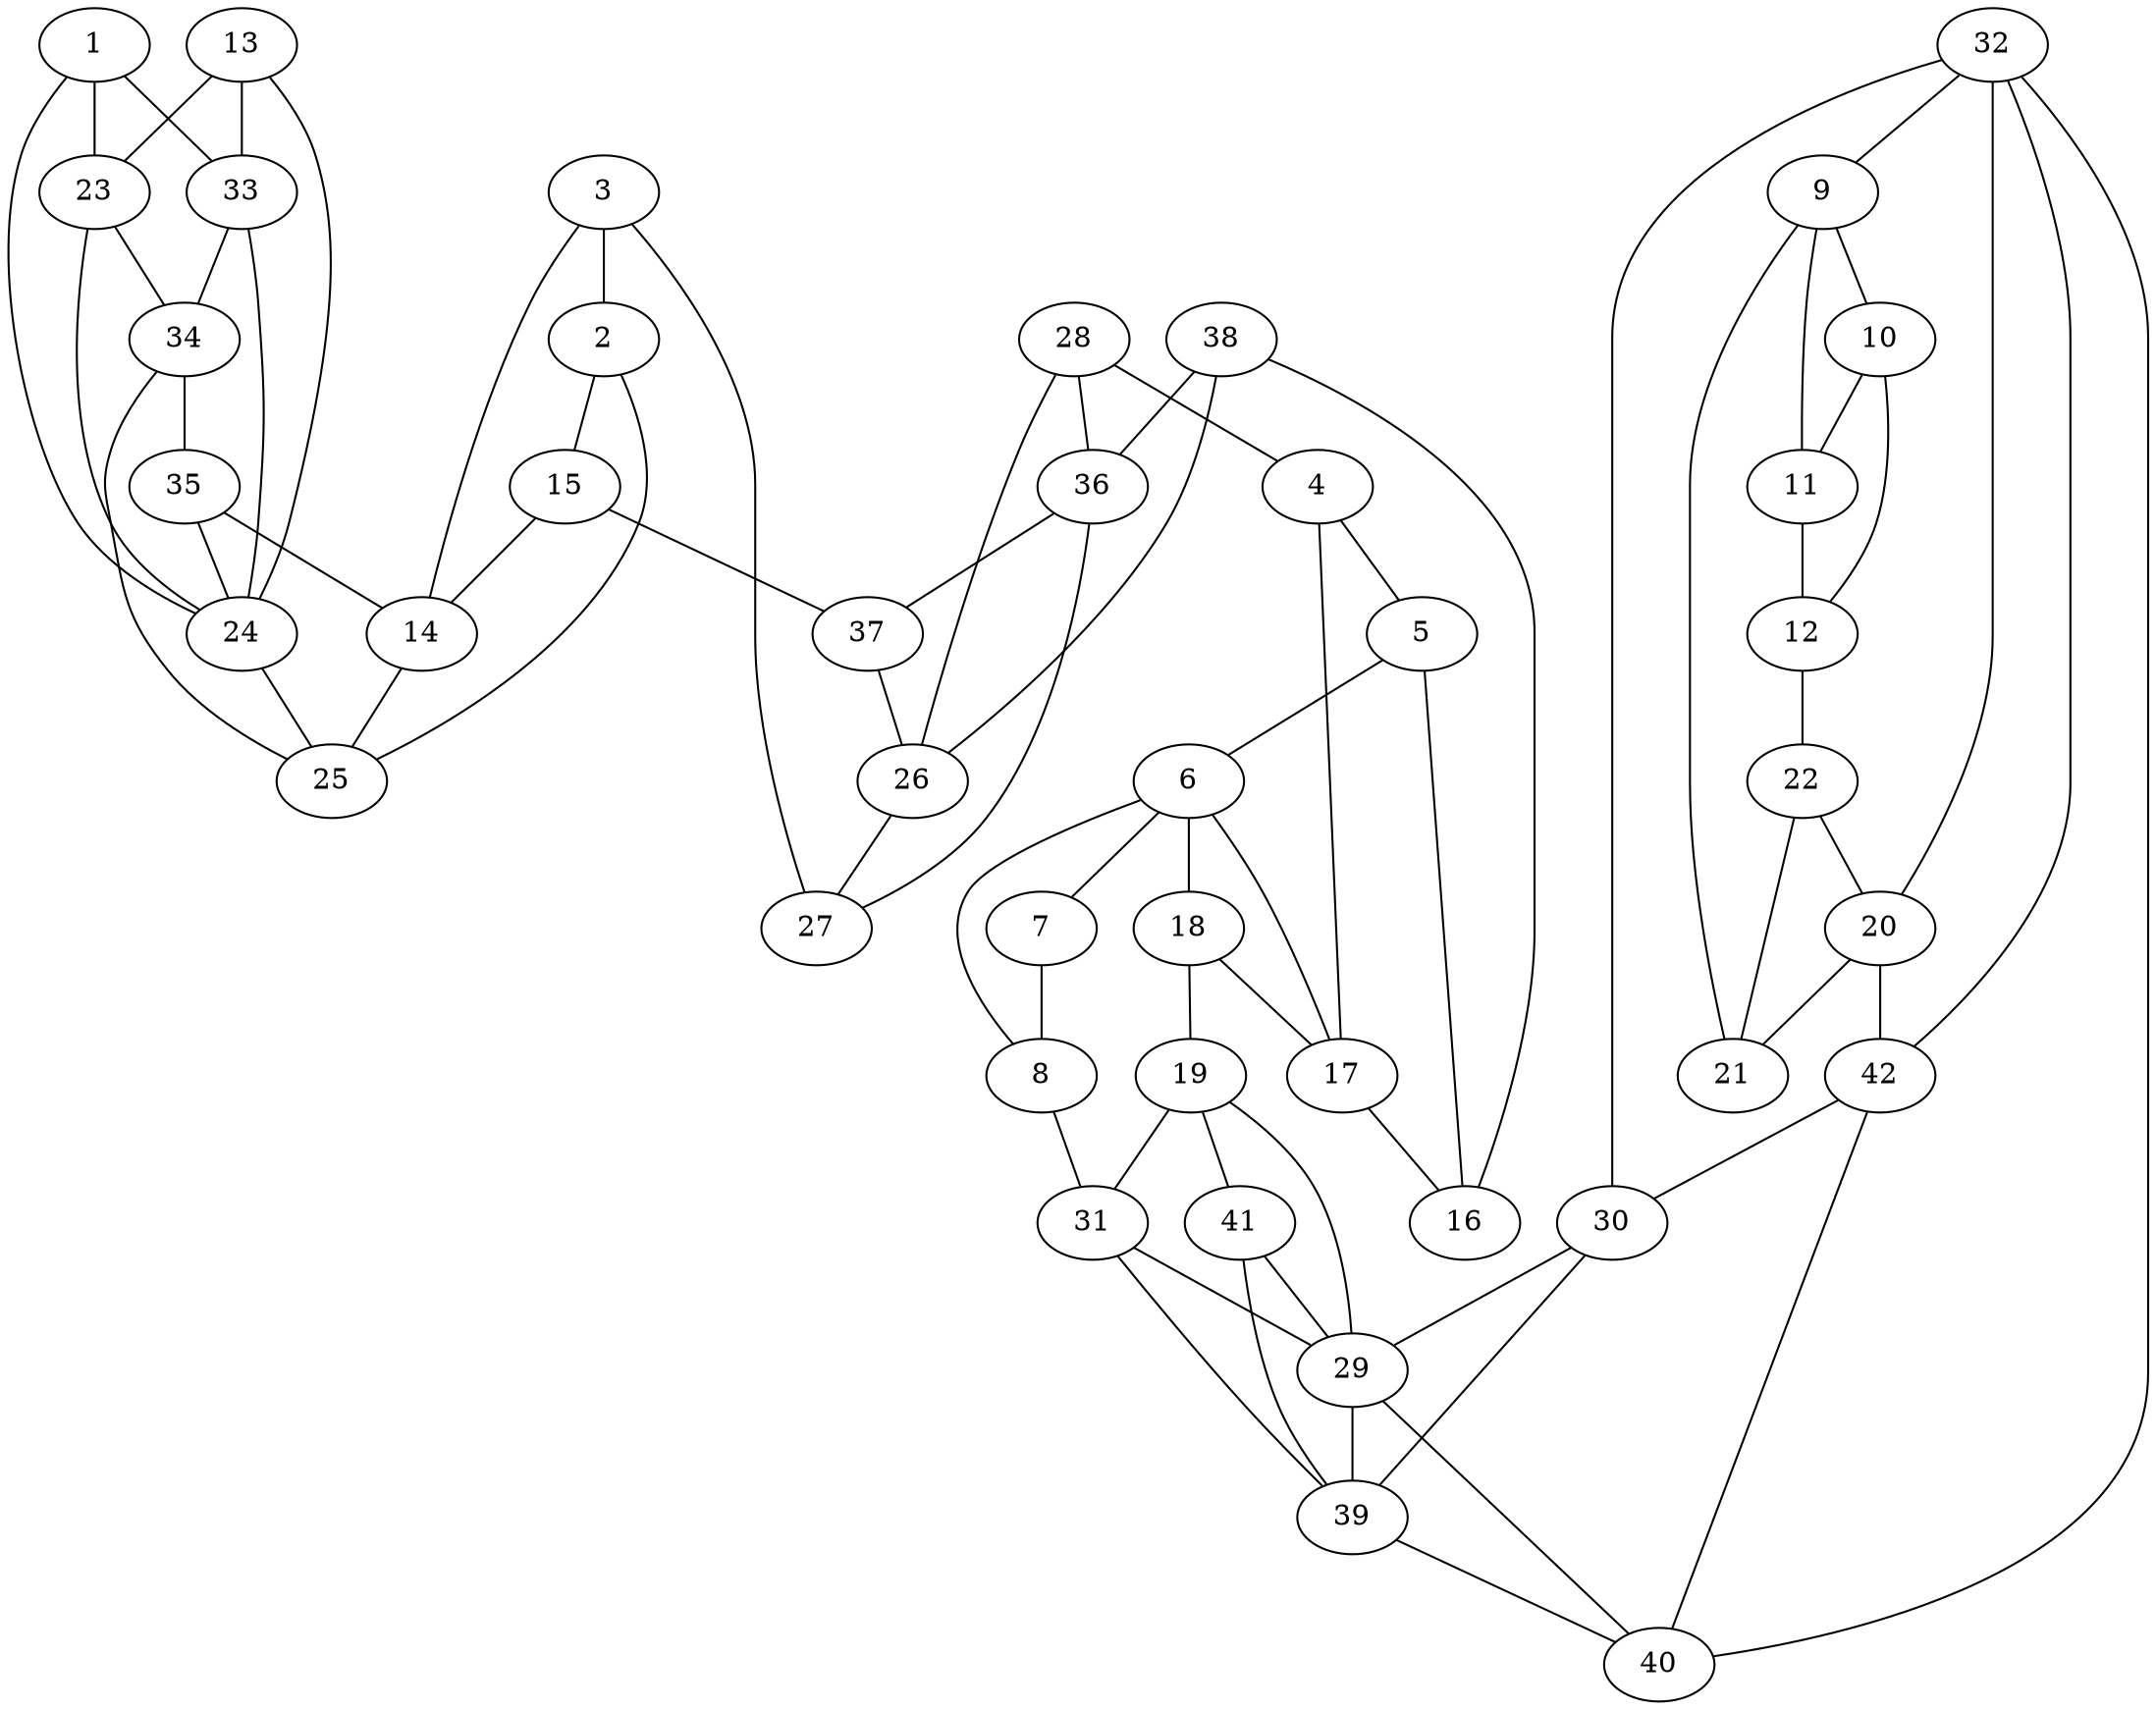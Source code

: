 graph pdb1j7u {
	1	 [aaLength=8,
		sequence=SPELKKLI,
		type=0];
	23	 [aaLength=4,
		sequence=RCVK,
		type=1];
	1 -- 23	 [distance0="22.7404",
		frequency=1,
		type0=1];
	24	 [aaLength=6,
		sequence=KVYKLV,
		type=1];
	1 -- 24	 [distance0="30.41588",
		frequency=1,
		type0=3];
	33	 [aaLength=4,
		sequence=RCVK,
		type=1];
	1 -- 33	 [distance0="22.7404",
		frequency=1,
		type0=2];
	2	 [aaLength=5,
		sequence=DSRYK,
		type=0];
	15	 [aaLength=12,
		sequence=DVEREKDMMLWL,
		type=0];
	2 -- 15	 [distance0="13.53081",
		frequency=1,
		type0=2];
	25	 [aaLength=7,
		sequence=NLYLKMT,
		type=1];
	2 -- 25	 [distance0="14.35256",
		frequency=1,
		type0=3];
	3	 [aaLength=12,
		sequence=DVEREKDMMLWL,
		type=0];
	3 -- 2	 [distance0="17.28967",
		frequency=1,
		type0=1];
	14	 [aaLength=5,
		sequence=DSRYK,
		type=0];
	3 -- 14	 [distance0="21.0625",
		frequency=1,
		type0=2];
	27	 [aaLength=7,
		sequence=VLHFERH,
		type=1];
	3 -- 27	 [distance0="8.0",
		frequency=1,
		type0=4];
	4	 [aaLength=5,
		sequence=CSEEY,
		type=0];
	5	 [aaLength=17,
		sequence=SPEKIIELYAECIRLFH,
		type=0];
	4 -- 5	 [distance0="11.5716",
		distance1="4.0",
		frequency=2,
		type0=2,
		type1=4];
	17	 [aaLength=19,
		sequence=SPEKIIELYAECIRLFHSI,
		type=0];
	4 -- 17	 [distance0="19.98248",
		frequency=1,
		type0=3];
	6	 [aaLength=15,
		sequence=SLDSRLAELDYLLNN,
		type=0];
	5 -- 6	 [distance0="11.0",
		frequency=1,
		type0=4];
	16	 [aaLength=6,
		sequence=CSEEYE,
		type=0];
	5 -- 16	 [distance0="11.48731",
		frequency=1,
		type0=1];
	6 -- 17	 [distance0="33.5871",
		frequency=1,
		type0=3];
	7	 [aaLength=6,
		sequence=DCENWE,
		type=0];
	6 -- 7	 [distance0="24.96577",
		distance1="5.0",
		frequency=2,
		type0=2,
		type1=4];
	18	 [aaLength=15,
		sequence=SLDSRLAELDYLLNN,
		type=0];
	6 -- 18	 [distance0="16.98907",
		frequency=1,
		type0=1];
	8	 [aaLength=12,
		sequence=DPRELYDFLKTE,
		type=0];
	7 -- 8	 [distance0="15.15898",
		distance1="6.0",
		frequency=2,
		type0=1,
		type1=4];
	8 -- 6	 [distance0="33.85229",
		frequency=1,
		type0=2];
	31	 [aaLength=4,
		sequence=LVFS,
		type=1];
	8 -- 31	 [distance0="35.81646",
		distance1="5.0",
		frequency=2,
		type0=3,
		type1=4];
	9	 [aaLength=16,
		sequence=KWYDIAFCVRSIREDI,
		type=0];
	10	 [aaLength=12,
		sequence=EQYVELFFDLLG,
		type=0];
	9 -- 10	 [distance0="21.39422",
		distance1="2.0",
		frequency=2,
		type0=1,
		type1=4];
	21	 [aaLength=12,
		sequence=EQYVELFFDLLG,
		type=0];
	9 -- 21	 [distance0="31.36168",
		frequency=1,
		type0=3];
	11	 [aaLength=12,
		sequence=DWEKIKYYILLD,
		type=0];
	10 -- 11	 [distance0="23.57557",
		distance1="3.0",
		frequency=2,
		type0=2,
		type1=4];
	12	 [aaLength=3,
		sequence=ELF,
		type=0];
	11 -- 12	 [distance0="16.9237",
		distance1="0.0",
		frequency=2,
		type0=1,
		type1=5];
	11 -- 9	 [distance0="35.05547",
		frequency=1,
		type0=3];
	12 -- 10	 [distance0="38.2117",
		frequency=1,
		type0=3];
	22	 [aaLength=12,
		sequence=DWEKIKYYILLD,
		type=0];
	12 -- 22	 [distance0="34.15636",
		frequency=1,
		type0=2];
	13	 [aaLength=9,
		sequence=SPELKKLIE,
		type=0];
	13 -- 23	 [distance0="36.8051",
		frequency=1,
		type0=1];
	13 -- 24	 [distance0="41.98351",
		frequency=1,
		type0=3];
	13 -- 33	 [distance0="36.8051",
		distance1="2.0",
		frequency=2,
		type0=2,
		type1=4];
	14 -- 25	 [distance0="14.06019",
		frequency=1,
		type0=3];
	15 -- 14	 [distance0="13.03885",
		frequency=1,
		type0=1];
	37	 [aaLength=7,
		sequence=VLHFERH,
		type=1];
	15 -- 37	 [distance0="8.0",
		frequency=1,
		type0=4];
	17 -- 16	 [distance0="15.50135",
		frequency=1,
		type0=1];
	18 -- 17	 [distance0="35.03805",
		frequency=1,
		type0=3];
	19	 [aaLength=12,
		sequence=DPRELYDFLKTE,
		type=0];
	18 -- 19	 [distance0="33.85604",
		distance1="17.0",
		frequency=2,
		type0=2,
		type1=4];
	29	 [aaLength=3,
		sequence=IFV,
		type=1];
	19 -- 29	 [distance0="30.43715",
		frequency=1,
		type0=3];
	19 -- 31	 [distance0="19.34994",
		frequency=1,
		type0=1];
	41	 [aaLength=4,
		sequence=LVFS,
		type=1];
	19 -- 41	 [distance0="19.34994",
		distance1="5.0",
		frequency=2,
		type0=2,
		type1=4];
	20	 [aaLength=16,
		sequence=KWYDIAFCVRSIREDI,
		type=0];
	20 -- 21	 [distance0="19.81942",
		distance1="2.0",
		frequency=2,
		type0=1,
		type1=4];
	32	 [aaLength=4,
		sequence=GRAD,
		type=1];
	20 -- 32	 [distance0="22.27768",
		frequency=1,
		type0=2];
	42	 [aaLength=4,
		sequence=GRAD,
		type=1];
	20 -- 42	 [distance0="22.27768",
		frequency=1,
		type0=3];
	22 -- 20	 [distance0="34.97525",
		frequency=1,
		type0=3];
	22 -- 21	 [distance0="20.67375",
		frequency=1,
		type0=1];
	23 -- 24	 [distance0="12.0",
		distance1="8.0",
		frequency=2,
		type0=2,
		type1=4];
	34	 [aaLength=6,
		sequence=KVYKLV,
		type=1];
	23 -- 34	 [distance0="12.0",
		frequency=1,
		type0=3];
	24 -- 25	 [distance0="10.0",
		distance1="4.0",
		frequency=2,
		type0=2,
		type1=4];
	26	 [aaLength=7,
		sequence=WSNLLMS,
		type=1];
	26 -- 27	 [distance0="9.0",
		frequency=1,
		type0=2];
	28	 [aaLength=2,
		sequence=VL,
		type=1];
	28 -- 4	 [distance0="0.0",
		frequency=1,
		type0=5];
	28 -- 26	 [distance0="11.0",
		frequency=1,
		type0=2];
	36	 [aaLength=7,
		sequence=WSNLLMS,
		type=1];
	28 -- 36	 [distance0="11.0",
		frequency=1,
		type0=3];
	39	 [aaLength=4,
		sequence=IFVK,
		type=1];
	29 -- 39	 [distance0="0.0",
		frequency=1,
		type0=1];
	40	 [aaLength=5,
		sequence=KVSGF,
		type=1];
	29 -- 40	 [distance0="6.0",
		frequency=1,
		type0=2];
	30	 [aaLength=4,
		sequence=VSGF,
		type=1];
	30 -- 29	 [distance0="7.0",
		frequency=1,
		type0=2];
	30 -- 39	 [distance0="7.0",
		frequency=1,
		type0=3];
	31 -- 29	 [distance0="12.0",
		distance1="8.0",
		frequency=2,
		type0=2,
		type1=4];
	31 -- 39	 [distance0="12.0",
		frequency=1,
		type0=3];
	32 -- 9	 [distance0="0.0",
		frequency=1,
		type0=5];
	32 -- 30	 [distance0="10.0",
		frequency=1,
		type0=2];
	32 -- 40	 [distance0="11.0",
		frequency=1,
		type0=3];
	32 -- 42	 [distance0="0.0",
		frequency=1,
		type0=1];
	33 -- 24	 [distance0="12.0",
		frequency=1,
		type0=2];
	33 -- 34	 [distance0="12.0",
		distance1="8.0",
		frequency=2,
		type0=3,
		type1=4];
	34 -- 25	 [distance0="10.0",
		frequency=1,
		type0=2];
	35	 [aaLength=7,
		sequence=NLYLKMT,
		type=1];
	34 -- 35	 [distance0="10.0",
		distance1="4.0",
		frequency=2,
		type0=3,
		type1=4];
	35 -- 14	 [distance0="0.0",
		frequency=1,
		type0=5];
	35 -- 24	 [distance0="10.0",
		frequency=1,
		type0=2];
	36 -- 27	 [distance0="9.0",
		frequency=1,
		type0=2];
	36 -- 37	 [distance0="9.0",
		frequency=1,
		type0=3];
	37 -- 26	 [distance0="9.0",
		frequency=1,
		type0=2];
	38	 [aaLength=2,
		sequence=VL,
		type=1];
	38 -- 16	 [distance0="0.0",
		frequency=1,
		type0=5];
	38 -- 26	 [distance0="11.0",
		frequency=1,
		type0=2];
	38 -- 36	 [distance0="11.0",
		frequency=1,
		type0=3];
	39 -- 40	 [distance0="6.0",
		distance1="2.0",
		frequency=2,
		type0=2,
		type1=4];
	41 -- 29	 [distance0="12.0",
		frequency=1,
		type0=2];
	41 -- 39	 [distance0="12.0",
		distance1="8.0",
		frequency=2,
		type0=3,
		type1=4];
	42 -- 30	 [distance0="10.0",
		frequency=1,
		type0=2];
	42 -- 40	 [distance0="11.0",
		frequency=1,
		type0=3];
}
